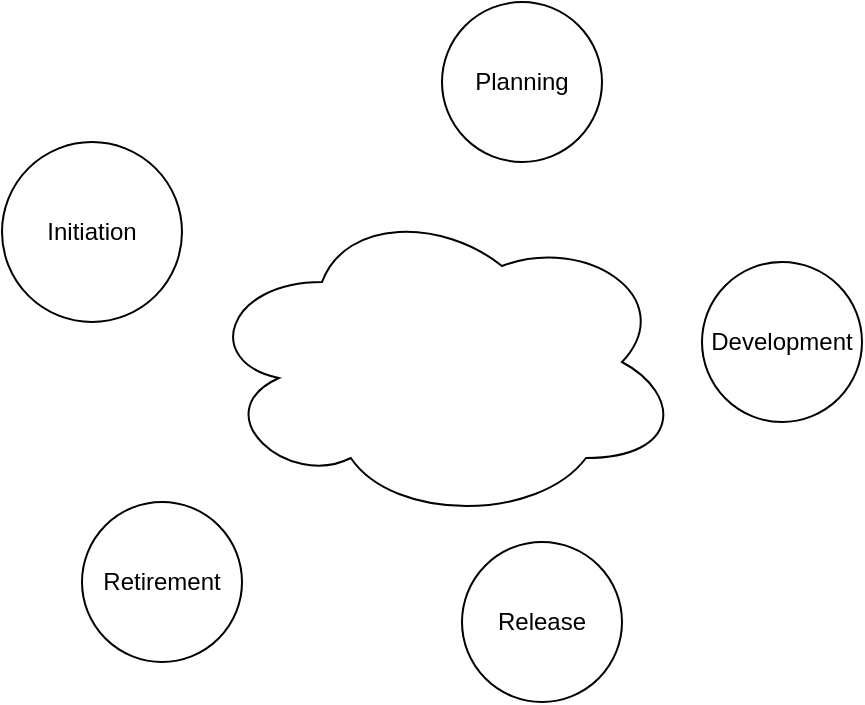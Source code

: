 <mxfile version="23.1.2" type="github">
  <diagram name="Page-1" id="zfi_z39KRMZiAdqfa__p">
    <mxGraphModel dx="1098" dy="506" grid="1" gridSize="10" guides="1" tooltips="1" connect="1" arrows="1" fold="1" page="1" pageScale="1" pageWidth="850" pageHeight="1100" math="0" shadow="0">
      <root>
        <mxCell id="0" />
        <mxCell id="1" parent="0" />
        <mxCell id="br7aP03rx6v40O2pfSzx-1" value="" style="ellipse;shape=cloud;whiteSpace=wrap;html=1;" vertex="1" parent="1">
          <mxGeometry x="360" y="250" width="240" height="160" as="geometry" />
        </mxCell>
        <mxCell id="br7aP03rx6v40O2pfSzx-2" value="Initiation" style="ellipse;whiteSpace=wrap;html=1;aspect=fixed;" vertex="1" parent="1">
          <mxGeometry x="260" y="220" width="90" height="90" as="geometry" />
        </mxCell>
        <mxCell id="br7aP03rx6v40O2pfSzx-3" value="Planning" style="ellipse;whiteSpace=wrap;html=1;aspect=fixed;" vertex="1" parent="1">
          <mxGeometry x="480" y="150" width="80" height="80" as="geometry" />
        </mxCell>
        <mxCell id="br7aP03rx6v40O2pfSzx-4" value="Development" style="ellipse;whiteSpace=wrap;html=1;aspect=fixed;" vertex="1" parent="1">
          <mxGeometry x="610" y="280" width="80" height="80" as="geometry" />
        </mxCell>
        <mxCell id="br7aP03rx6v40O2pfSzx-5" value="Release" style="ellipse;whiteSpace=wrap;html=1;aspect=fixed;" vertex="1" parent="1">
          <mxGeometry x="490" y="420" width="80" height="80" as="geometry" />
        </mxCell>
        <mxCell id="br7aP03rx6v40O2pfSzx-6" value="Retirement" style="ellipse;whiteSpace=wrap;html=1;aspect=fixed;" vertex="1" parent="1">
          <mxGeometry x="300" y="400" width="80" height="80" as="geometry" />
        </mxCell>
      </root>
    </mxGraphModel>
  </diagram>
</mxfile>
